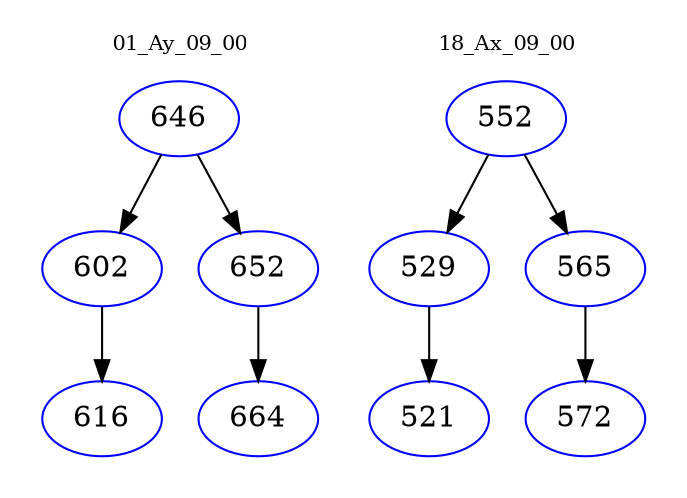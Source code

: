 digraph{
subgraph cluster_0 {
color = white
label = "01_Ay_09_00";
fontsize=10;
T0_646 [label="646", color="blue"]
T0_646 -> T0_602 [color="black"]
T0_602 [label="602", color="blue"]
T0_602 -> T0_616 [color="black"]
T0_616 [label="616", color="blue"]
T0_646 -> T0_652 [color="black"]
T0_652 [label="652", color="blue"]
T0_652 -> T0_664 [color="black"]
T0_664 [label="664", color="blue"]
}
subgraph cluster_1 {
color = white
label = "18_Ax_09_00";
fontsize=10;
T1_552 [label="552", color="blue"]
T1_552 -> T1_529 [color="black"]
T1_529 [label="529", color="blue"]
T1_529 -> T1_521 [color="black"]
T1_521 [label="521", color="blue"]
T1_552 -> T1_565 [color="black"]
T1_565 [label="565", color="blue"]
T1_565 -> T1_572 [color="black"]
T1_572 [label="572", color="blue"]
}
}
